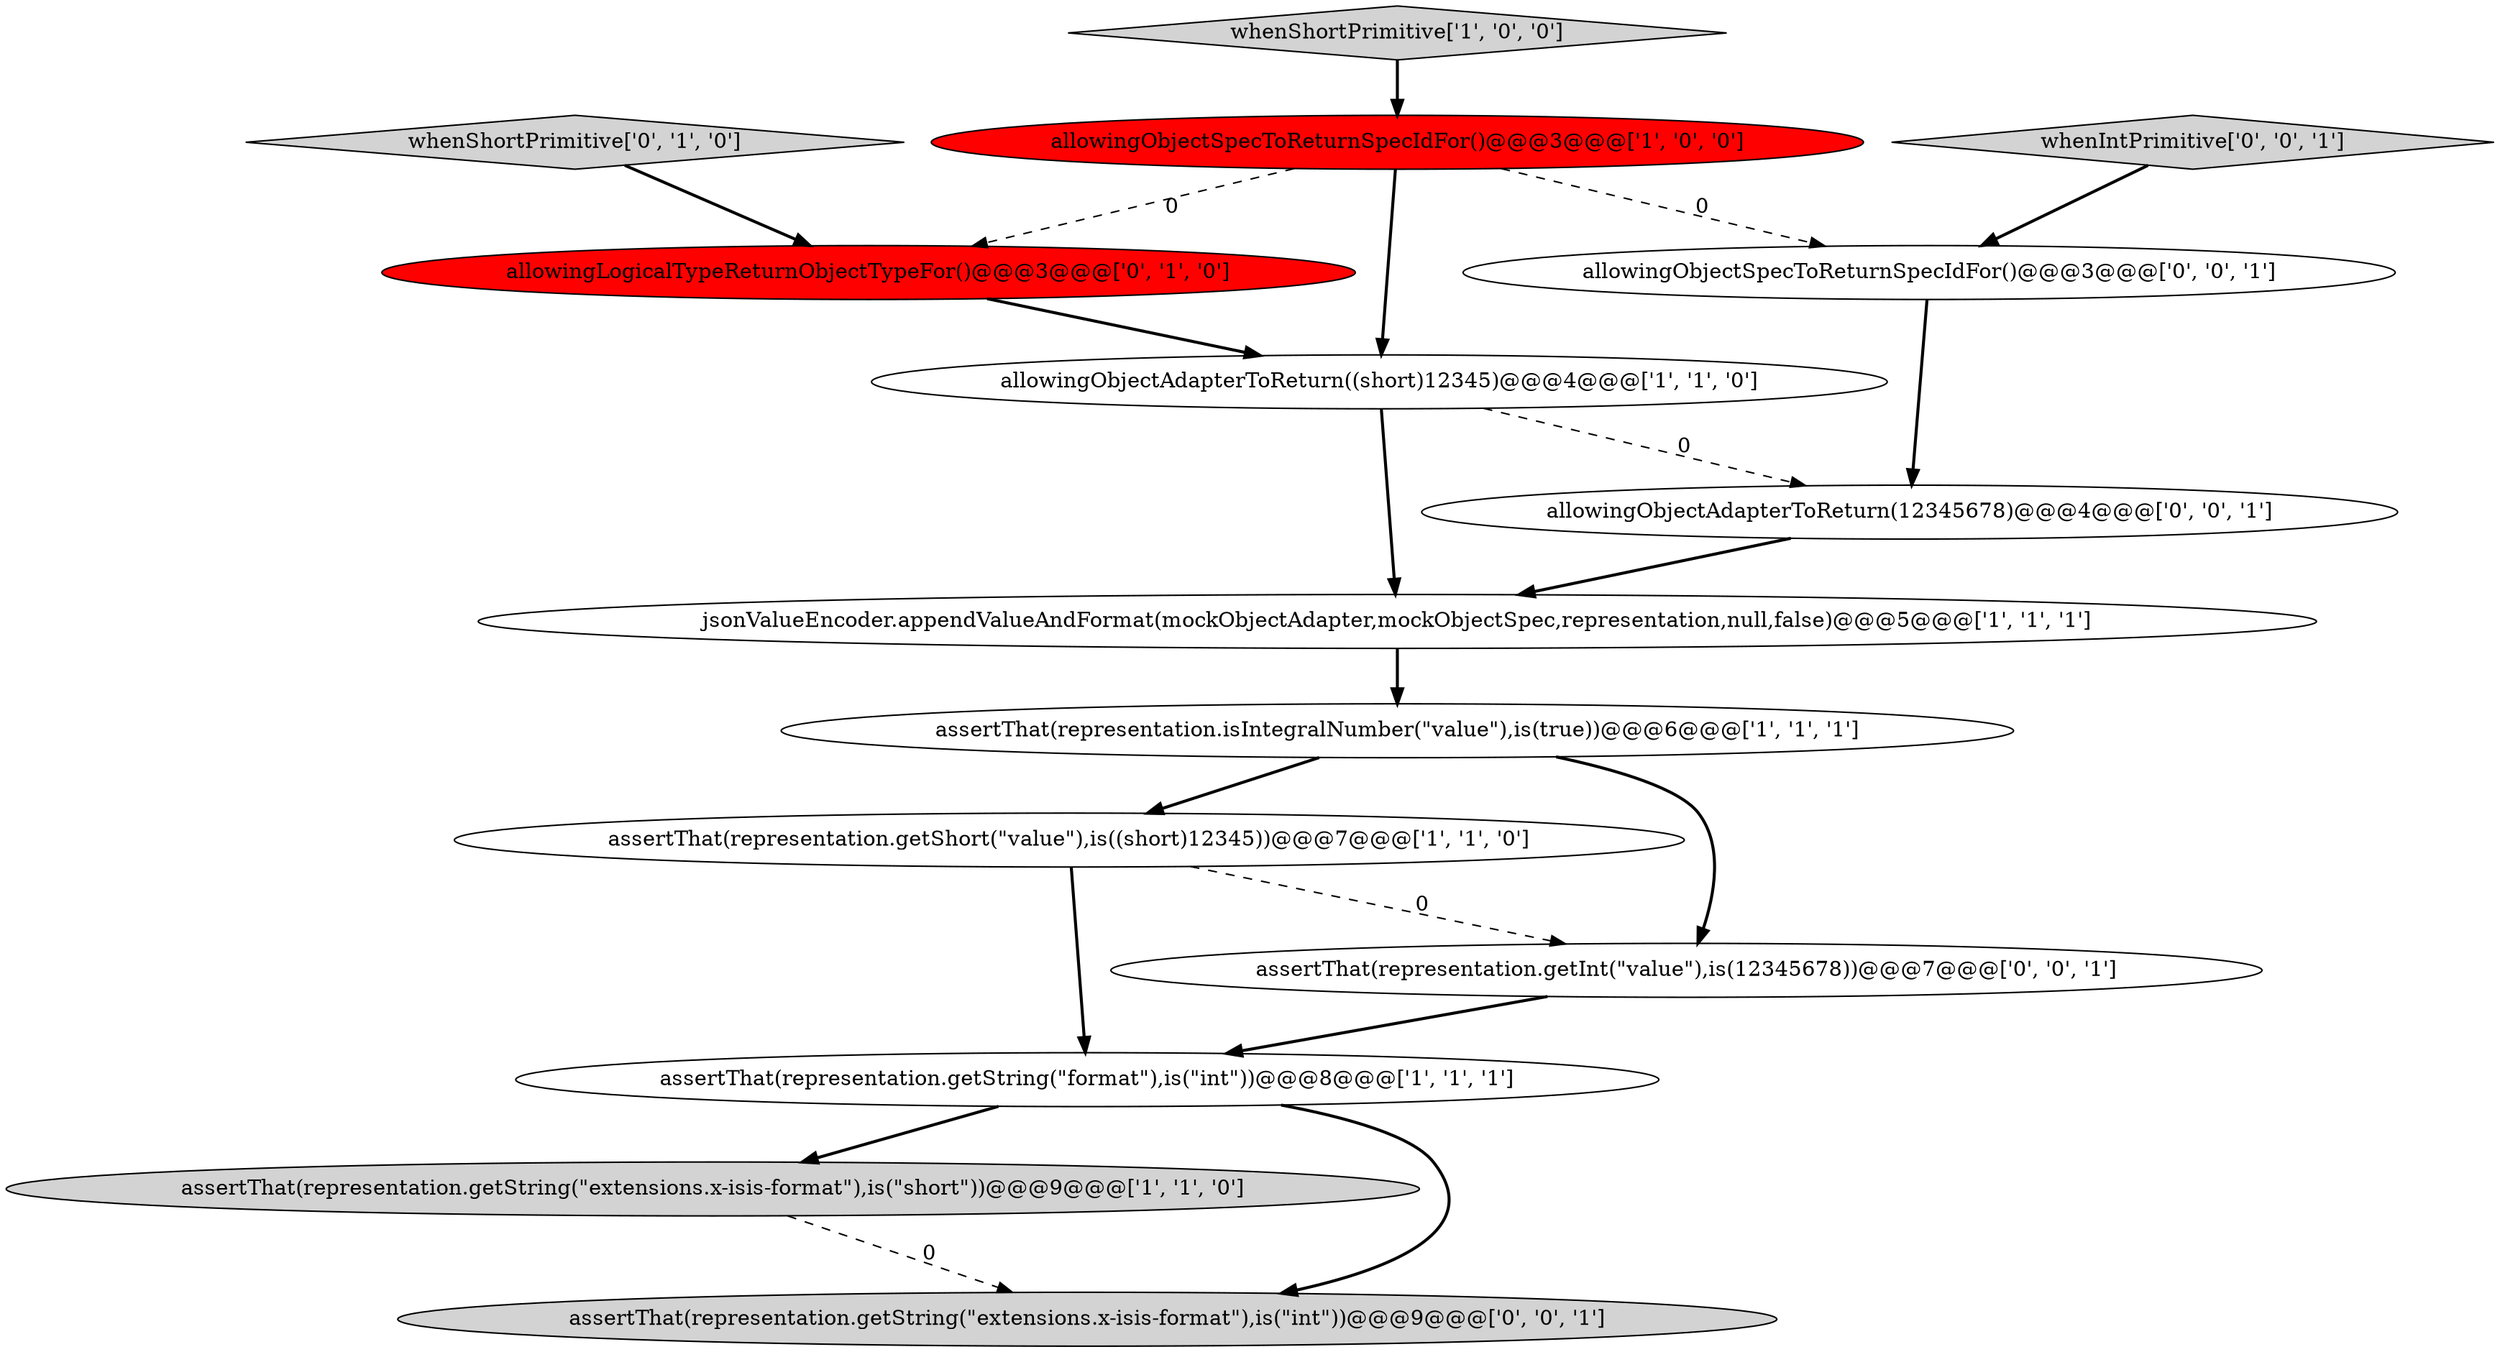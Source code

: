 digraph {
0 [style = filled, label = "assertThat(representation.getString(\"extensions.x-isis-format\"),is(\"short\"))@@@9@@@['1', '1', '0']", fillcolor = lightgray, shape = ellipse image = "AAA0AAABBB1BBB"];
4 [style = filled, label = "allowingObjectAdapterToReturn((short)12345)@@@4@@@['1', '1', '0']", fillcolor = white, shape = ellipse image = "AAA0AAABBB1BBB"];
2 [style = filled, label = "assertThat(representation.getShort(\"value\"),is((short)12345))@@@7@@@['1', '1', '0']", fillcolor = white, shape = ellipse image = "AAA0AAABBB1BBB"];
9 [style = filled, label = "whenShortPrimitive['0', '1', '0']", fillcolor = lightgray, shape = diamond image = "AAA0AAABBB2BBB"];
5 [style = filled, label = "allowingObjectSpecToReturnSpecIdFor()@@@3@@@['1', '0', '0']", fillcolor = red, shape = ellipse image = "AAA1AAABBB1BBB"];
7 [style = filled, label = "jsonValueEncoder.appendValueAndFormat(mockObjectAdapter,mockObjectSpec,representation,null,false)@@@5@@@['1', '1', '1']", fillcolor = white, shape = ellipse image = "AAA0AAABBB1BBB"];
1 [style = filled, label = "whenShortPrimitive['1', '0', '0']", fillcolor = lightgray, shape = diamond image = "AAA0AAABBB1BBB"];
12 [style = filled, label = "allowingObjectSpecToReturnSpecIdFor()@@@3@@@['0', '0', '1']", fillcolor = white, shape = ellipse image = "AAA0AAABBB3BBB"];
8 [style = filled, label = "allowingLogicalTypeReturnObjectTypeFor()@@@3@@@['0', '1', '0']", fillcolor = red, shape = ellipse image = "AAA1AAABBB2BBB"];
13 [style = filled, label = "assertThat(representation.getInt(\"value\"),is(12345678))@@@7@@@['0', '0', '1']", fillcolor = white, shape = ellipse image = "AAA0AAABBB3BBB"];
14 [style = filled, label = "whenIntPrimitive['0', '0', '1']", fillcolor = lightgray, shape = diamond image = "AAA0AAABBB3BBB"];
11 [style = filled, label = "assertThat(representation.getString(\"extensions.x-isis-format\"),is(\"int\"))@@@9@@@['0', '0', '1']", fillcolor = lightgray, shape = ellipse image = "AAA0AAABBB3BBB"];
3 [style = filled, label = "assertThat(representation.getString(\"format\"),is(\"int\"))@@@8@@@['1', '1', '1']", fillcolor = white, shape = ellipse image = "AAA0AAABBB1BBB"];
6 [style = filled, label = "assertThat(representation.isIntegralNumber(\"value\"),is(true))@@@6@@@['1', '1', '1']", fillcolor = white, shape = ellipse image = "AAA0AAABBB1BBB"];
10 [style = filled, label = "allowingObjectAdapterToReturn(12345678)@@@4@@@['0', '0', '1']", fillcolor = white, shape = ellipse image = "AAA0AAABBB3BBB"];
1->5 [style = bold, label=""];
3->11 [style = bold, label=""];
5->8 [style = dashed, label="0"];
3->0 [style = bold, label=""];
14->12 [style = bold, label=""];
12->10 [style = bold, label=""];
5->12 [style = dashed, label="0"];
0->11 [style = dashed, label="0"];
8->4 [style = bold, label=""];
13->3 [style = bold, label=""];
4->10 [style = dashed, label="0"];
9->8 [style = bold, label=""];
10->7 [style = bold, label=""];
2->13 [style = dashed, label="0"];
6->13 [style = bold, label=""];
4->7 [style = bold, label=""];
5->4 [style = bold, label=""];
7->6 [style = bold, label=""];
2->3 [style = bold, label=""];
6->2 [style = bold, label=""];
}
